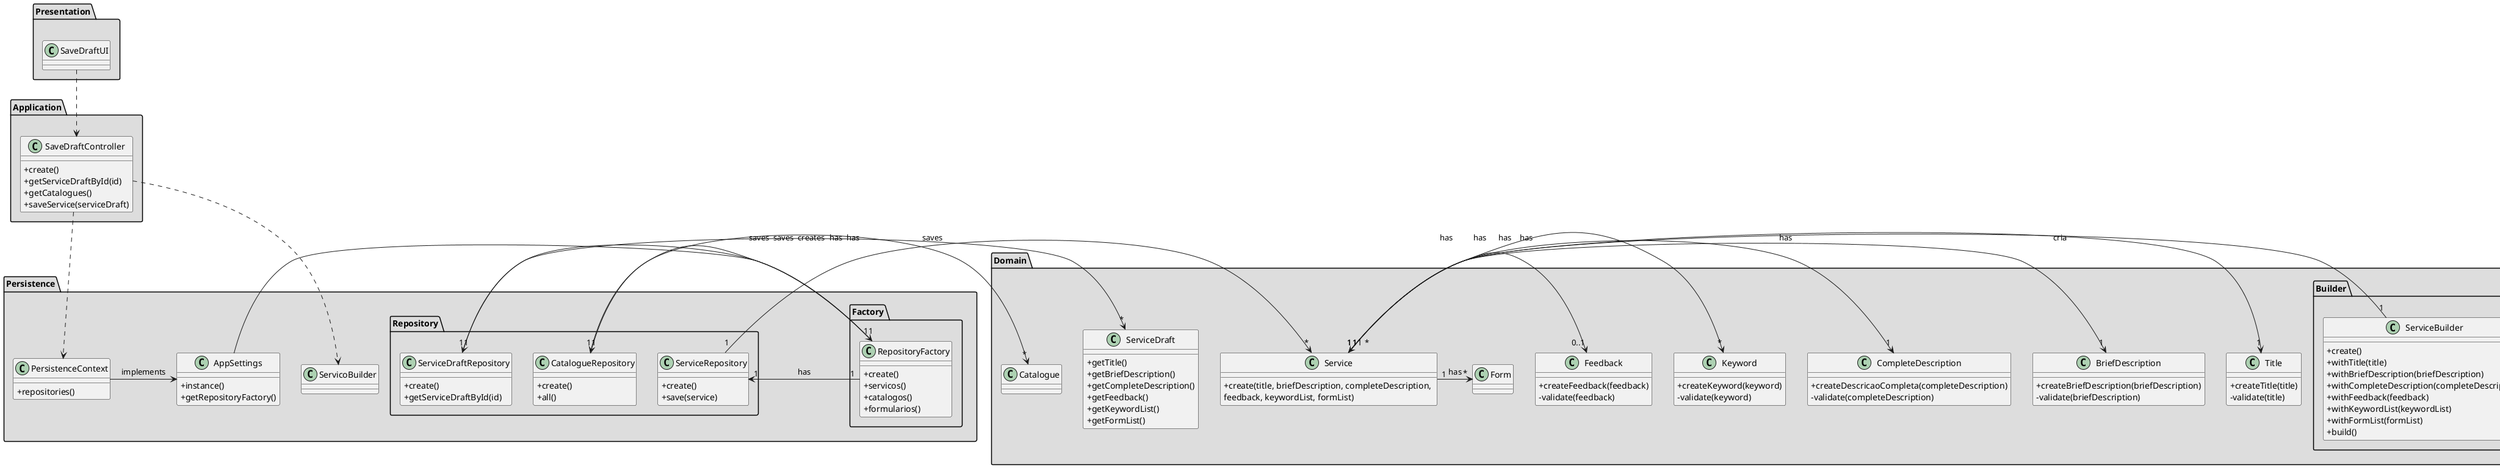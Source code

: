 @startuml
skinparam classAttributeIconSize 0

package "Presentation" #DDDDDD {
class SaveDraftUI{

}
}


package "Application" #DDDDDD {
class SaveDraftController{
+create()
+getServiceDraftById(id)
+getCatalogues()
+saveService(serviceDraft)
}
}


package "Domain" #DDDDDD {
class Service{
+create(title, briefDescription, completeDescription, \nfeedback, keywordList, formList)
}

class ServiceDraft{
+getTitle()
+getBriefDescription()
+getCompleteDescription()
+getFeedback()
+getKeywordList()
+getFormList()
}

class Form{
}

class Catalogue{
}

class Title{
+createTitle(title)
-validate(title)
}

class BriefDescription{
+createBriefDescription(briefDescription)
-validate(briefDescription)
}

class CompleteDescription{
+createDescricaoCompleta(completeDescription)
-validate(completeDescription)
}

class Keyword{
+createKeyword(keyword)
-validate(keyword)
}

class Feedback{
+createFeedback(feedback)
-validate(feedback)
}



package Builder #DDDDDD {
class ServiceBuilder{
+create()
+withTitle(title)
+withBriefDescription(briefDescription)
+withCompleteDescription(completeDescription)
+withFeedback(feedback)
+withKeywordList(keywordList)
+withFormList(formList)
+build()
}

}

}

package Persistence #DDDDDD {
class PersistenceContext{
+repositories()
}

class AppSettings{
+instance()
+getRepositoryFactory()
}

package Factory #DDDDDD {
class RepositoryFactory{
+create()
+servicos()
+catalogos()
+formularios()
}
}

package "Repository" #DDDDDD {
class ServiceRepository{
+create()
+save(service)
}

class ServiceDraftRepository{
+create()
+getServiceDraftById(id)
}

class CatalogueRepository{
+create()
+all()
}

}



SaveDraftUI ..> SaveDraftController
SaveDraftController ..> ServicoBuilder
SaveDraftController ..> PersistenceContext

AppSettings -> RepositoryFactory : creates
PersistenceContext -> AppSettings : implements

RepositoryFactory "1" -> "1" ServiceRepository : has
RepositoryFactory "1" -> "1" CatalogueRepository : has
RepositoryFactory "1" -> "1" ServiceDraftRepository : has

ServiceRepository "1" -> "*" Service : saves
ServiceBuilder "1" -> "*" Service : cria
ServiceDraftRepository "1" -> "*" ServiceDraft : saves
CatalogueRepository "1" -> "*" Catalogue : saves

Service "1" -> "1" Title : has
Service "1" -> "1" BriefDescription : has
Service "1" -> "1" CompleteDescription : has
Service "1" -> "*" Keyword : has
Service "1" -> "0..1" Feedback : has
Service "1" -> "*" Form : has


@enduml